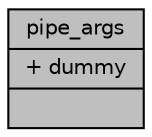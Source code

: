 digraph "pipe_args"
{
 // LATEX_PDF_SIZE
  edge [fontname="Helvetica",fontsize="10",labelfontname="Helvetica",labelfontsize="10"];
  node [fontname="Helvetica",fontsize="10",shape=record];
  Node1 [label="{pipe_args\n|+ dummy\l|}",height=0.2,width=0.4,color="black", fillcolor="grey75", style="filled", fontcolor="black",tooltip=" "];
}
